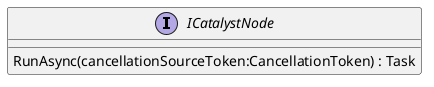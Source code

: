 @startuml
interface ICatalystNode {
    RunAsync(cancellationSourceToken:CancellationToken) : Task
}
@enduml
